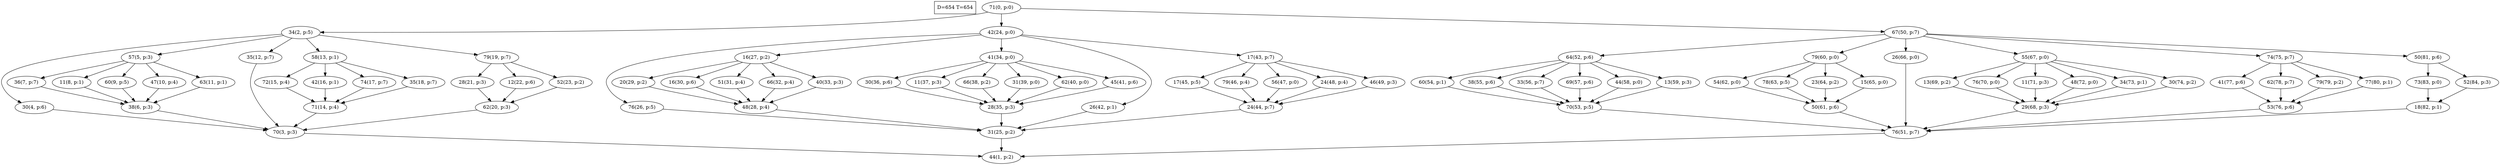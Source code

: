 digraph Task {
i [shape=box, label="D=654 T=654"]; 
0 [label="71(0, p:0)"];
1 [label="44(1, p:2)"];
2 [label="34(2, p:5)"];
3 [label="70(3, p:3)"];
4 [label="30(4, p:6)"];
5 [label="57(5, p:3)"];
6 [label="38(6, p:3)"];
7 [label="36(7, p:7)"];
8 [label="11(8, p:1)"];
9 [label="60(9, p:5)"];
10 [label="47(10, p:4)"];
11 [label="63(11, p:1)"];
12 [label="35(12, p:7)"];
13 [label="58(13, p:1)"];
14 [label="71(14, p:4)"];
15 [label="72(15, p:4)"];
16 [label="42(16, p:1)"];
17 [label="74(17, p:7)"];
18 [label="35(18, p:7)"];
19 [label="79(19, p:7)"];
20 [label="62(20, p:3)"];
21 [label="28(21, p:3)"];
22 [label="12(22, p:6)"];
23 [label="52(23, p:2)"];
24 [label="42(24, p:0)"];
25 [label="31(25, p:2)"];
26 [label="76(26, p:5)"];
27 [label="16(27, p:2)"];
28 [label="48(28, p:4)"];
29 [label="20(29, p:2)"];
30 [label="16(30, p:6)"];
31 [label="51(31, p:4)"];
32 [label="66(32, p:4)"];
33 [label="40(33, p:3)"];
34 [label="41(34, p:0)"];
35 [label="28(35, p:3)"];
36 [label="30(36, p:6)"];
37 [label="11(37, p:3)"];
38 [label="66(38, p:2)"];
39 [label="31(39, p:0)"];
40 [label="62(40, p:0)"];
41 [label="45(41, p:6)"];
42 [label="26(42, p:1)"];
43 [label="17(43, p:7)"];
44 [label="24(44, p:7)"];
45 [label="17(45, p:5)"];
46 [label="79(46, p:4)"];
47 [label="56(47, p:0)"];
48 [label="24(48, p:4)"];
49 [label="46(49, p:3)"];
50 [label="67(50, p:7)"];
51 [label="76(51, p:7)"];
52 [label="64(52, p:6)"];
53 [label="70(53, p:5)"];
54 [label="60(54, p:1)"];
55 [label="38(55, p:6)"];
56 [label="33(56, p:7)"];
57 [label="69(57, p:6)"];
58 [label="44(58, p:0)"];
59 [label="13(59, p:3)"];
60 [label="79(60, p:0)"];
61 [label="50(61, p:6)"];
62 [label="54(62, p:0)"];
63 [label="78(63, p:5)"];
64 [label="23(64, p:2)"];
65 [label="15(65, p:0)"];
66 [label="26(66, p:0)"];
67 [label="55(67, p:0)"];
68 [label="29(68, p:3)"];
69 [label="13(69, p:2)"];
70 [label="76(70, p:0)"];
71 [label="11(71, p:3)"];
72 [label="48(72, p:0)"];
73 [label="34(73, p:1)"];
74 [label="30(74, p:2)"];
75 [label="74(75, p:7)"];
76 [label="53(76, p:6)"];
77 [label="41(77, p:6)"];
78 [label="62(78, p:7)"];
79 [label="79(79, p:2)"];
80 [label="77(80, p:1)"];
81 [label="50(81, p:6)"];
82 [label="18(82, p:1)"];
83 [label="73(83, p:0)"];
84 [label="52(84, p:3)"];
0 -> 2;
0 -> 24;
0 -> 50;
2 -> 4;
2 -> 5;
2 -> 12;
2 -> 13;
2 -> 19;
3 -> 1;
4 -> 3;
5 -> 7;
5 -> 8;
5 -> 9;
5 -> 10;
5 -> 11;
6 -> 3;
7 -> 6;
8 -> 6;
9 -> 6;
10 -> 6;
11 -> 6;
12 -> 3;
13 -> 15;
13 -> 16;
13 -> 17;
13 -> 18;
14 -> 3;
15 -> 14;
16 -> 14;
17 -> 14;
18 -> 14;
19 -> 21;
19 -> 22;
19 -> 23;
20 -> 3;
21 -> 20;
22 -> 20;
23 -> 20;
24 -> 26;
24 -> 27;
24 -> 34;
24 -> 42;
24 -> 43;
25 -> 1;
26 -> 25;
27 -> 29;
27 -> 30;
27 -> 31;
27 -> 32;
27 -> 33;
28 -> 25;
29 -> 28;
30 -> 28;
31 -> 28;
32 -> 28;
33 -> 28;
34 -> 36;
34 -> 37;
34 -> 38;
34 -> 39;
34 -> 40;
34 -> 41;
35 -> 25;
36 -> 35;
37 -> 35;
38 -> 35;
39 -> 35;
40 -> 35;
41 -> 35;
42 -> 25;
43 -> 45;
43 -> 46;
43 -> 47;
43 -> 48;
43 -> 49;
44 -> 25;
45 -> 44;
46 -> 44;
47 -> 44;
48 -> 44;
49 -> 44;
50 -> 52;
50 -> 60;
50 -> 66;
50 -> 67;
50 -> 75;
50 -> 81;
51 -> 1;
52 -> 54;
52 -> 55;
52 -> 56;
52 -> 57;
52 -> 58;
52 -> 59;
53 -> 51;
54 -> 53;
55 -> 53;
56 -> 53;
57 -> 53;
58 -> 53;
59 -> 53;
60 -> 62;
60 -> 63;
60 -> 64;
60 -> 65;
61 -> 51;
62 -> 61;
63 -> 61;
64 -> 61;
65 -> 61;
66 -> 51;
67 -> 69;
67 -> 70;
67 -> 71;
67 -> 72;
67 -> 73;
67 -> 74;
68 -> 51;
69 -> 68;
70 -> 68;
71 -> 68;
72 -> 68;
73 -> 68;
74 -> 68;
75 -> 77;
75 -> 78;
75 -> 79;
75 -> 80;
76 -> 51;
77 -> 76;
78 -> 76;
79 -> 76;
80 -> 76;
81 -> 83;
81 -> 84;
82 -> 51;
83 -> 82;
84 -> 82;
}